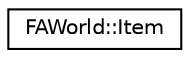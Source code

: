 digraph G
{
  edge [fontname="Helvetica",fontsize="10",labelfontname="Helvetica",labelfontsize="10"];
  node [fontname="Helvetica",fontsize="10",shape=record];
  rankdir="LR";
  Node1 [label="FAWorld::Item",height=0.2,width=0.4,color="black", fillcolor="white", style="filled",URL="$class_f_a_world_1_1_item.html"];
}
